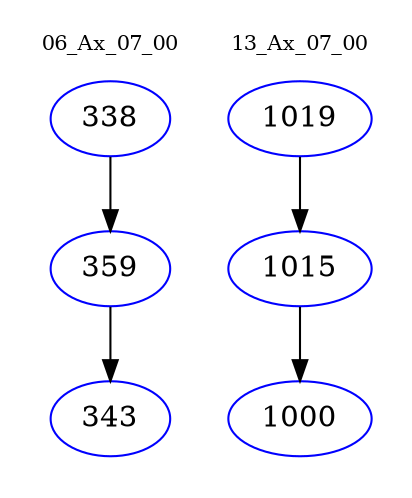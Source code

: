 digraph{
subgraph cluster_0 {
color = white
label = "06_Ax_07_00";
fontsize=10;
T0_338 [label="338", color="blue"]
T0_338 -> T0_359 [color="black"]
T0_359 [label="359", color="blue"]
T0_359 -> T0_343 [color="black"]
T0_343 [label="343", color="blue"]
}
subgraph cluster_1 {
color = white
label = "13_Ax_07_00";
fontsize=10;
T1_1019 [label="1019", color="blue"]
T1_1019 -> T1_1015 [color="black"]
T1_1015 [label="1015", color="blue"]
T1_1015 -> T1_1000 [color="black"]
T1_1000 [label="1000", color="blue"]
}
}
